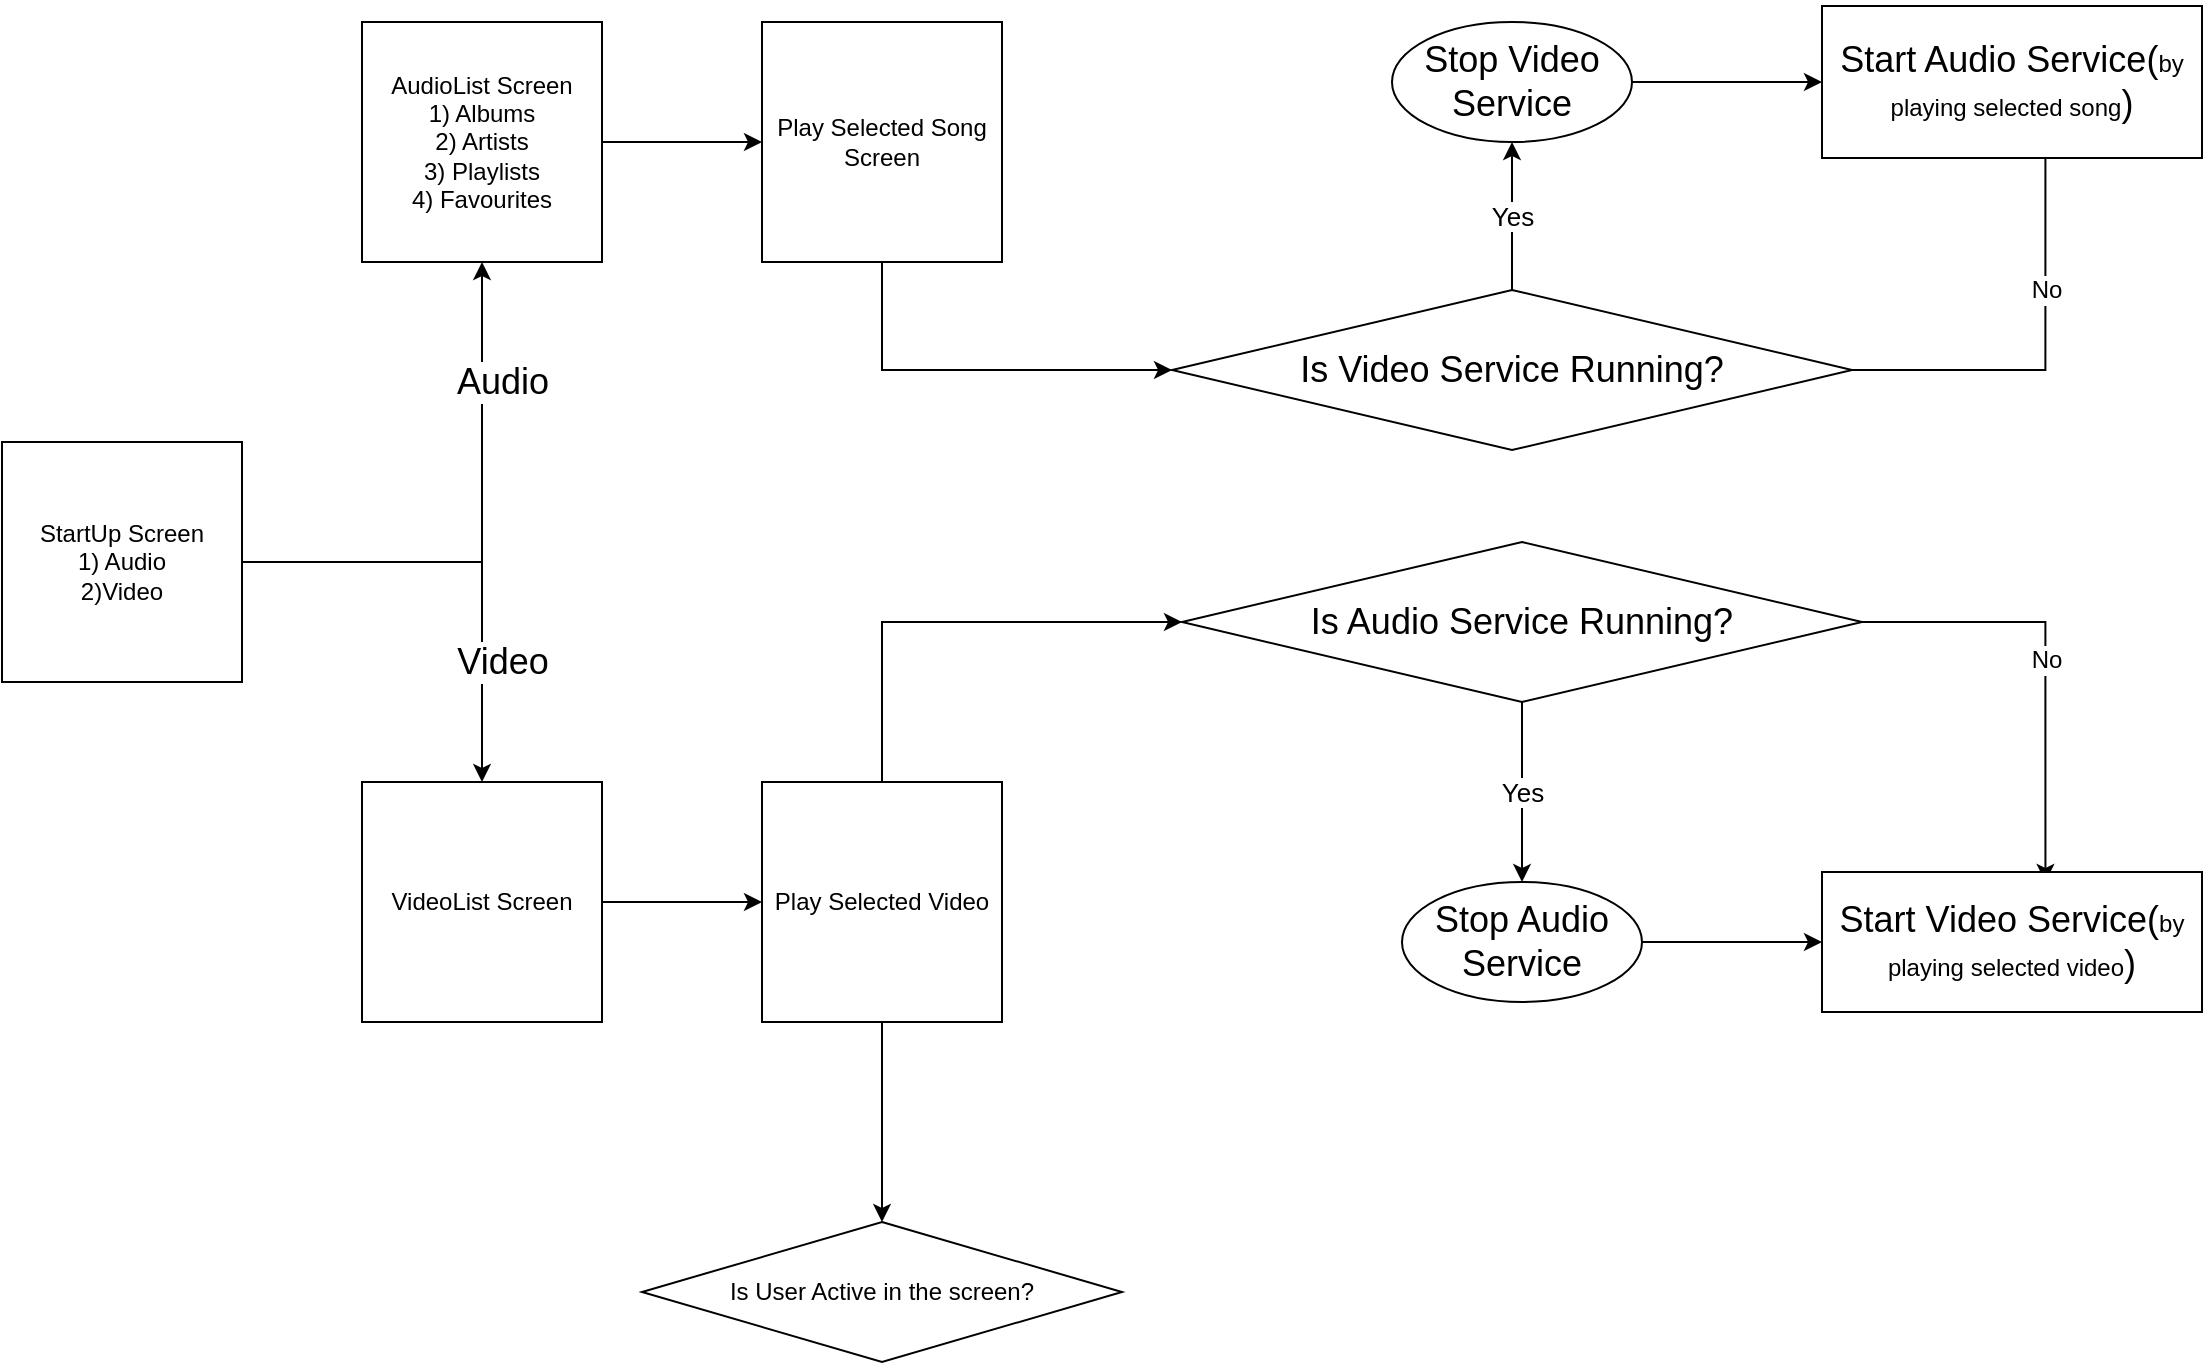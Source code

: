 <mxfile version="16.4.0" type="github"><diagram id="W2J5nunDsJxdojVfHMGF" name="Page-1"><mxGraphModel dx="1695" dy="945" grid="1" gridSize="10" guides="1" tooltips="1" connect="1" arrows="1" fold="1" page="1" pageScale="1" pageWidth="850" pageHeight="1100" math="0" shadow="0"><root><mxCell id="0"/><mxCell id="1" parent="0"/><mxCell id="zPVBTnU1jTKUKj1PquRD-3" value="&lt;font style=&quot;font-size: 18px&quot;&gt;Audio&lt;/font&gt;" style="edgeStyle=orthogonalEdgeStyle;rounded=0;orthogonalLoop=1;jettySize=auto;html=1;" edge="1" parent="1" source="zPVBTnU1jTKUKj1PquRD-1" target="zPVBTnU1jTKUKj1PquRD-2"><mxGeometry x="0.556" y="-10" relative="1" as="geometry"><mxPoint as="offset"/></mxGeometry></mxCell><mxCell id="zPVBTnU1jTKUKj1PquRD-5" value="&lt;font style=&quot;font-size: 18px&quot;&gt;Video&lt;/font&gt;" style="edgeStyle=orthogonalEdgeStyle;rounded=0;orthogonalLoop=1;jettySize=auto;html=1;" edge="1" parent="1" source="zPVBTnU1jTKUKj1PquRD-1" target="zPVBTnU1jTKUKj1PquRD-4"><mxGeometry x="0.478" y="10" relative="1" as="geometry"><mxPoint as="offset"/></mxGeometry></mxCell><mxCell id="zPVBTnU1jTKUKj1PquRD-1" value="StartUp Screen&lt;br&gt;1) Audio&lt;br&gt;2)Video" style="whiteSpace=wrap;html=1;aspect=fixed;" vertex="1" parent="1"><mxGeometry x="50" y="501" width="120" height="120" as="geometry"/></mxCell><mxCell id="zPVBTnU1jTKUKj1PquRD-7" value="" style="edgeStyle=orthogonalEdgeStyle;rounded=0;orthogonalLoop=1;jettySize=auto;html=1;" edge="1" parent="1" source="zPVBTnU1jTKUKj1PquRD-2" target="zPVBTnU1jTKUKj1PquRD-6"><mxGeometry relative="1" as="geometry"/></mxCell><mxCell id="zPVBTnU1jTKUKj1PquRD-2" value="AudioList Screen&lt;br&gt;1) Albums&lt;br&gt;2) Artists&lt;br&gt;3) Playlists&lt;br&gt;4) Favourites" style="whiteSpace=wrap;html=1;aspect=fixed;" vertex="1" parent="1"><mxGeometry x="230" y="291" width="120" height="120" as="geometry"/></mxCell><mxCell id="zPVBTnU1jTKUKj1PquRD-9" value="" style="edgeStyle=orthogonalEdgeStyle;rounded=0;orthogonalLoop=1;jettySize=auto;html=1;" edge="1" parent="1" source="zPVBTnU1jTKUKj1PquRD-4" target="zPVBTnU1jTKUKj1PquRD-8"><mxGeometry relative="1" as="geometry"/></mxCell><mxCell id="zPVBTnU1jTKUKj1PquRD-4" value="VideoList Screen" style="whiteSpace=wrap;html=1;aspect=fixed;" vertex="1" parent="1"><mxGeometry x="230" y="671" width="120" height="120" as="geometry"/></mxCell><mxCell id="zPVBTnU1jTKUKj1PquRD-31" style="edgeStyle=orthogonalEdgeStyle;rounded=0;orthogonalLoop=1;jettySize=auto;html=1;exitX=0.5;exitY=1;exitDx=0;exitDy=0;entryX=0;entryY=0.5;entryDx=0;entryDy=0;fontSize=12;" edge="1" parent="1" source="zPVBTnU1jTKUKj1PquRD-6" target="zPVBTnU1jTKUKj1PquRD-27"><mxGeometry relative="1" as="geometry"/></mxCell><mxCell id="zPVBTnU1jTKUKj1PquRD-6" value="Play Selected Song&lt;br&gt;Screen" style="whiteSpace=wrap;html=1;aspect=fixed;" vertex="1" parent="1"><mxGeometry x="430" y="291" width="120" height="120" as="geometry"/></mxCell><mxCell id="zPVBTnU1jTKUKj1PquRD-14" style="edgeStyle=orthogonalEdgeStyle;rounded=0;orthogonalLoop=1;jettySize=auto;html=1;exitX=0.5;exitY=0;exitDx=0;exitDy=0;entryX=0;entryY=0.5;entryDx=0;entryDy=0;fontSize=18;" edge="1" parent="1" source="zPVBTnU1jTKUKj1PquRD-8" target="zPVBTnU1jTKUKj1PquRD-12"><mxGeometry relative="1" as="geometry"/></mxCell><mxCell id="zPVBTnU1jTKUKj1PquRD-24" value="" style="edgeStyle=orthogonalEdgeStyle;rounded=0;orthogonalLoop=1;jettySize=auto;html=1;fontSize=12;" edge="1" parent="1" source="zPVBTnU1jTKUKj1PquRD-8" target="zPVBTnU1jTKUKj1PquRD-23"><mxGeometry relative="1" as="geometry"/></mxCell><mxCell id="zPVBTnU1jTKUKj1PquRD-8" value="Play Selected Video" style="whiteSpace=wrap;html=1;aspect=fixed;" vertex="1" parent="1"><mxGeometry x="430" y="671" width="120" height="120" as="geometry"/></mxCell><mxCell id="zPVBTnU1jTKUKj1PquRD-18" value="Yes" style="edgeStyle=orthogonalEdgeStyle;rounded=0;orthogonalLoop=1;jettySize=auto;html=1;fontSize=13;" edge="1" parent="1" source="zPVBTnU1jTKUKj1PquRD-12" target="zPVBTnU1jTKUKj1PquRD-17"><mxGeometry relative="1" as="geometry"/></mxCell><mxCell id="zPVBTnU1jTKUKj1PquRD-22" value="No" style="edgeStyle=orthogonalEdgeStyle;rounded=0;orthogonalLoop=1;jettySize=auto;html=1;exitX=1;exitY=0.5;exitDx=0;exitDy=0;entryX=0.588;entryY=0.071;entryDx=0;entryDy=0;entryPerimeter=0;fontSize=12;" edge="1" parent="1" source="zPVBTnU1jTKUKj1PquRD-12" target="zPVBTnU1jTKUKj1PquRD-19"><mxGeometry relative="1" as="geometry"/></mxCell><mxCell id="zPVBTnU1jTKUKj1PquRD-12" value="Is Audio Service Running?" style="rhombus;whiteSpace=wrap;html=1;fontSize=18;" vertex="1" parent="1"><mxGeometry x="640" y="551" width="340" height="80" as="geometry"/></mxCell><mxCell id="zPVBTnU1jTKUKj1PquRD-20" value="" style="edgeStyle=orthogonalEdgeStyle;rounded=0;orthogonalLoop=1;jettySize=auto;html=1;fontSize=13;" edge="1" parent="1" source="zPVBTnU1jTKUKj1PquRD-17" target="zPVBTnU1jTKUKj1PquRD-19"><mxGeometry relative="1" as="geometry"/></mxCell><mxCell id="zPVBTnU1jTKUKj1PquRD-17" value="Stop Audio Service" style="ellipse;whiteSpace=wrap;html=1;fontSize=18;" vertex="1" parent="1"><mxGeometry x="750" y="721" width="120" height="60" as="geometry"/></mxCell><mxCell id="zPVBTnU1jTKUKj1PquRD-19" value="Start Video Service(&lt;font style=&quot;font-size: 12px&quot;&gt;by playing selected video&lt;/font&gt;)" style="whiteSpace=wrap;html=1;fontSize=18;" vertex="1" parent="1"><mxGeometry x="960" y="716" width="190" height="70" as="geometry"/></mxCell><mxCell id="zPVBTnU1jTKUKj1PquRD-23" value="Is User Active in the screen?" style="rhombus;whiteSpace=wrap;html=1;" vertex="1" parent="1"><mxGeometry x="370" y="891" width="240" height="70" as="geometry"/></mxCell><mxCell id="zPVBTnU1jTKUKj1PquRD-25" value="Yes" style="edgeStyle=orthogonalEdgeStyle;rounded=0;orthogonalLoop=1;jettySize=auto;html=1;fontSize=13;" edge="1" parent="1" source="zPVBTnU1jTKUKj1PquRD-27" target="zPVBTnU1jTKUKj1PquRD-29"><mxGeometry relative="1" as="geometry"/></mxCell><mxCell id="zPVBTnU1jTKUKj1PquRD-26" value="No" style="edgeStyle=orthogonalEdgeStyle;rounded=0;orthogonalLoop=1;jettySize=auto;html=1;exitX=1;exitY=0.5;exitDx=0;exitDy=0;entryX=0.588;entryY=0.071;entryDx=0;entryDy=0;entryPerimeter=0;fontSize=12;" edge="1" parent="1" source="zPVBTnU1jTKUKj1PquRD-27" target="zPVBTnU1jTKUKj1PquRD-30"><mxGeometry relative="1" as="geometry"/></mxCell><mxCell id="zPVBTnU1jTKUKj1PquRD-27" value="Is Video Service Running?" style="rhombus;whiteSpace=wrap;html=1;fontSize=18;" vertex="1" parent="1"><mxGeometry x="635" y="425" width="340" height="80" as="geometry"/></mxCell><mxCell id="zPVBTnU1jTKUKj1PquRD-28" value="" style="edgeStyle=orthogonalEdgeStyle;rounded=0;orthogonalLoop=1;jettySize=auto;html=1;fontSize=13;" edge="1" parent="1" source="zPVBTnU1jTKUKj1PquRD-29" target="zPVBTnU1jTKUKj1PquRD-30"><mxGeometry relative="1" as="geometry"/></mxCell><mxCell id="zPVBTnU1jTKUKj1PquRD-29" value="Stop Video Service" style="ellipse;whiteSpace=wrap;html=1;fontSize=18;" vertex="1" parent="1"><mxGeometry x="745" y="291" width="120" height="60" as="geometry"/></mxCell><mxCell id="zPVBTnU1jTKUKj1PquRD-30" value="Start Audio Service(&lt;font style=&quot;font-size: 12px&quot;&gt;by playing selected song&lt;/font&gt;)" style="whiteSpace=wrap;html=1;fontSize=18;" vertex="1" parent="1"><mxGeometry x="960" y="283" width="190" height="76" as="geometry"/></mxCell></root></mxGraphModel></diagram></mxfile>